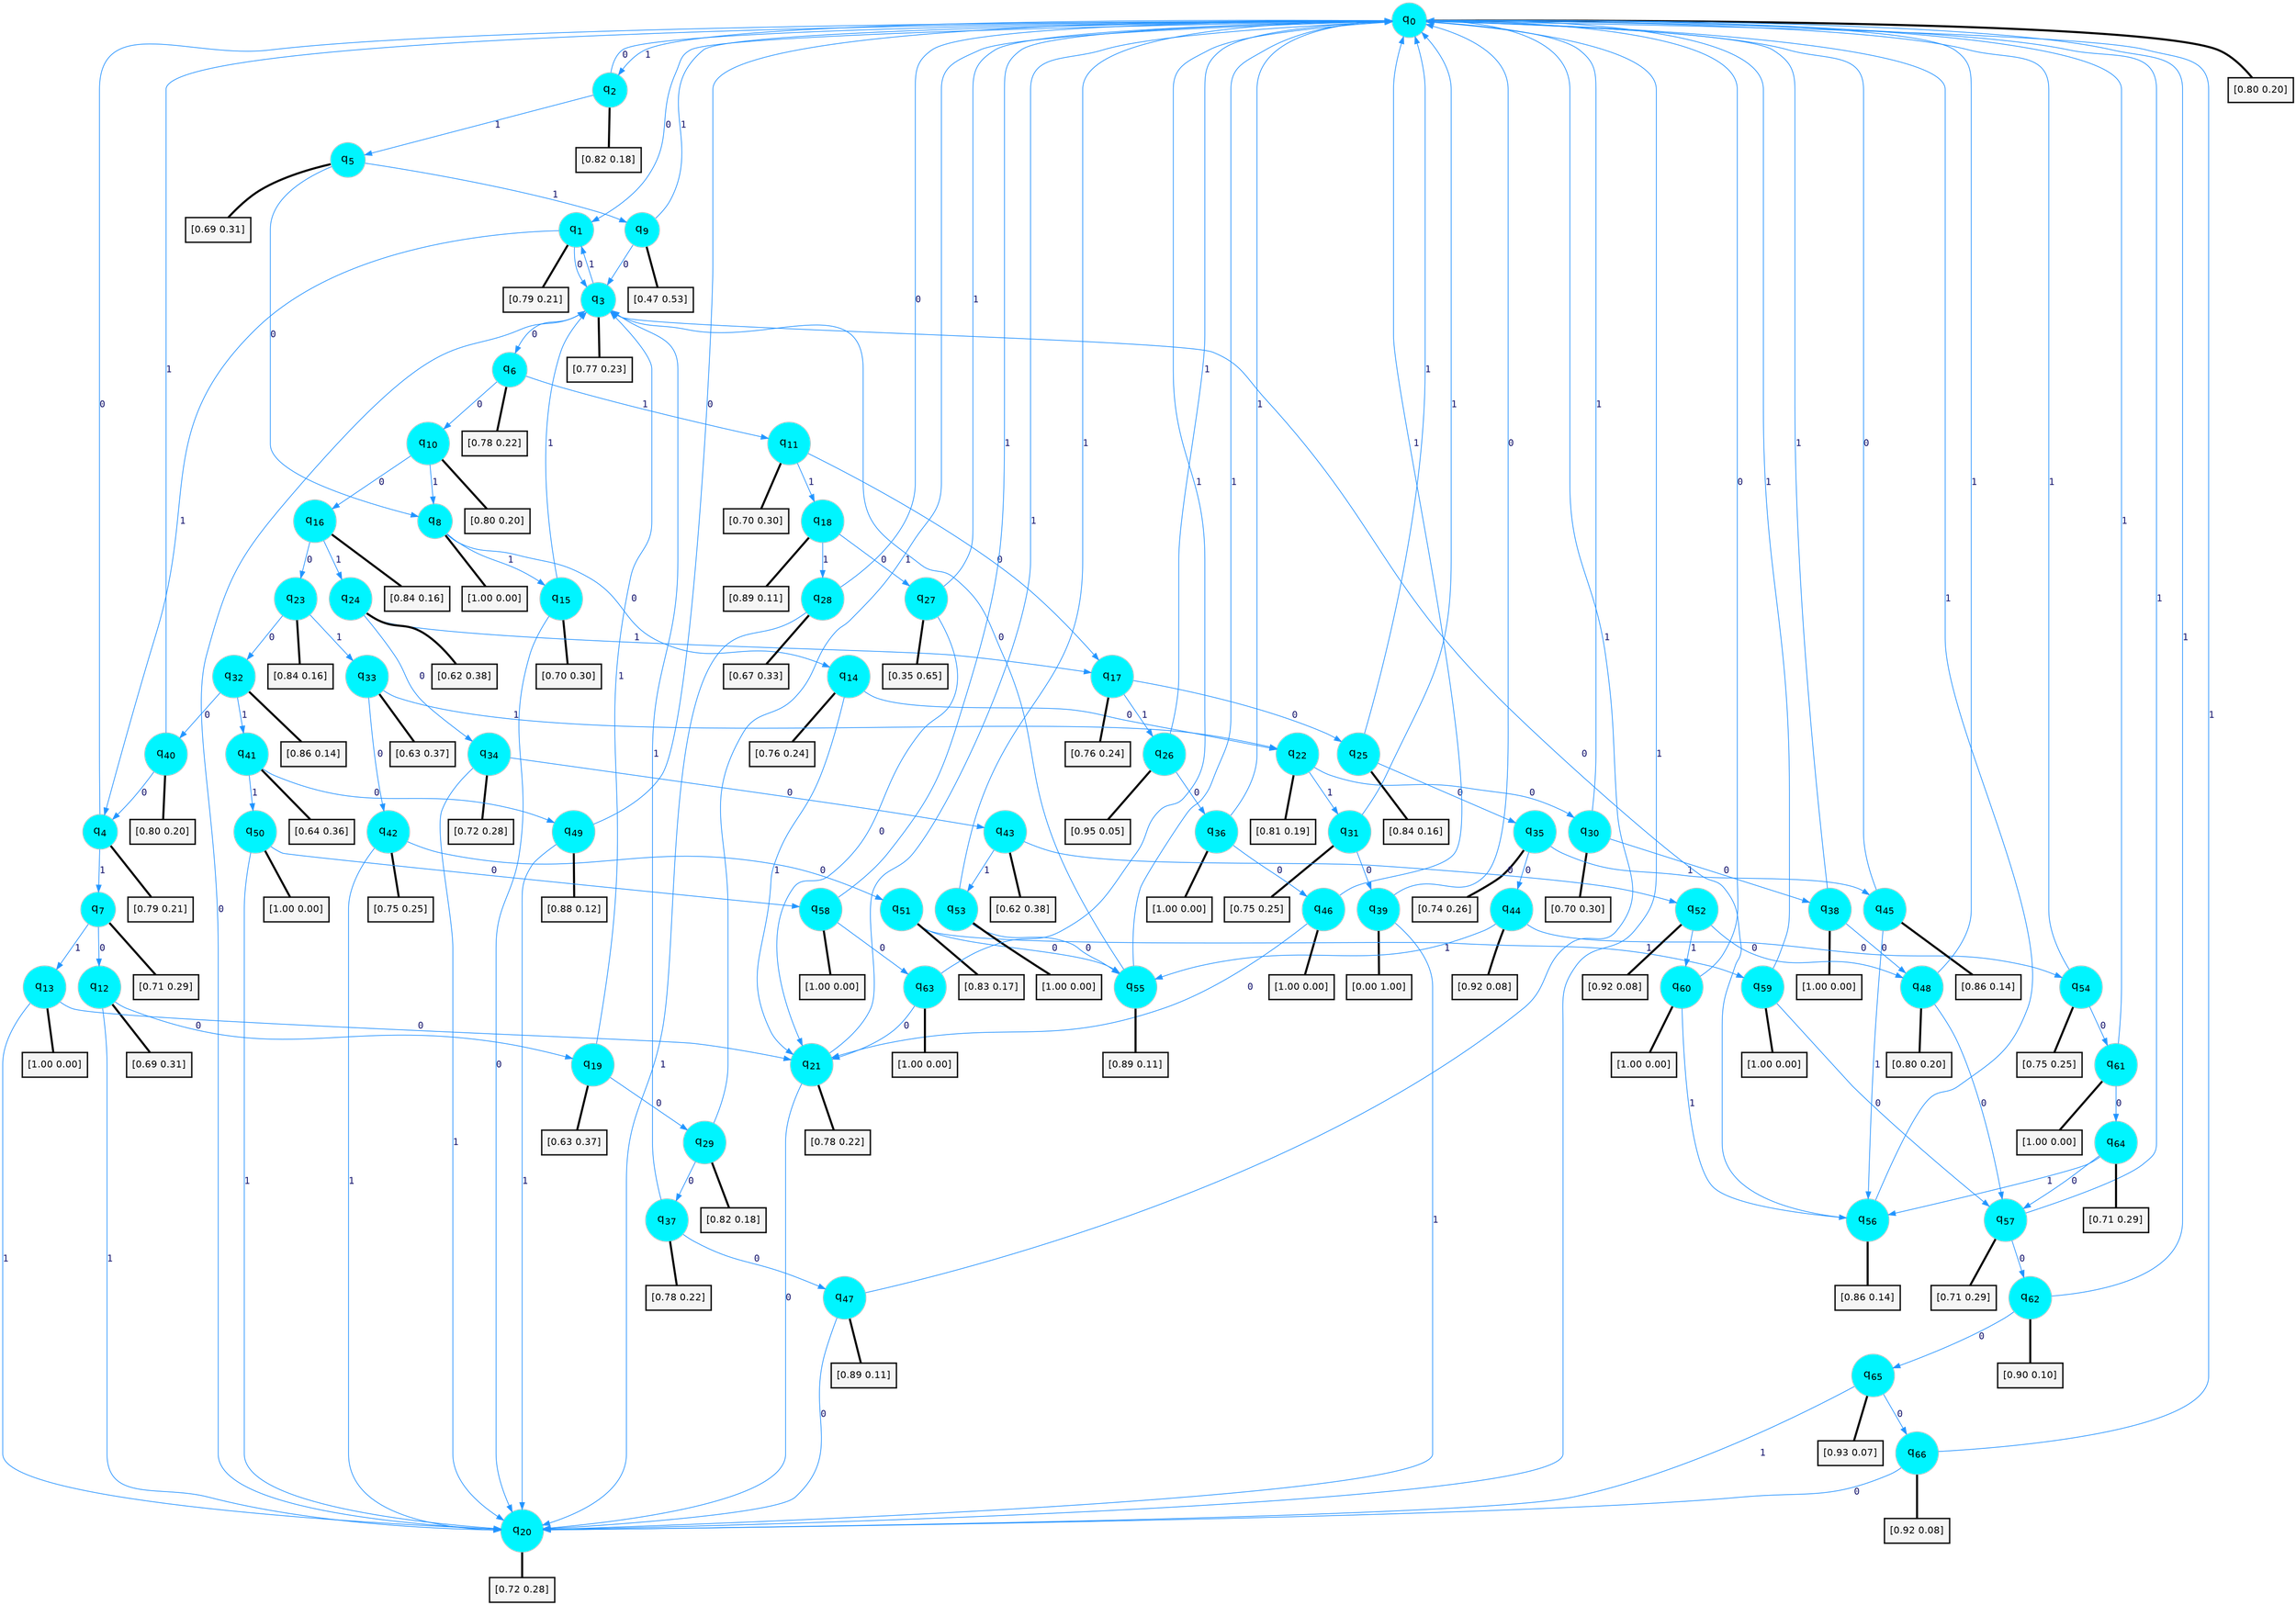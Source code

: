digraph G {
graph [
bgcolor=transparent, dpi=300, rankdir=TD, size="40,25"];
node [
color=gray, fillcolor=turquoise1, fontcolor=black, fontname=Helvetica, fontsize=16, fontweight=bold, shape=circle, style=filled];
edge [
arrowsize=1, color=dodgerblue1, fontcolor=midnightblue, fontname=courier, fontweight=bold, penwidth=1, style=solid, weight=20];
0[label=<q<SUB>0</SUB>>];
1[label=<q<SUB>1</SUB>>];
2[label=<q<SUB>2</SUB>>];
3[label=<q<SUB>3</SUB>>];
4[label=<q<SUB>4</SUB>>];
5[label=<q<SUB>5</SUB>>];
6[label=<q<SUB>6</SUB>>];
7[label=<q<SUB>7</SUB>>];
8[label=<q<SUB>8</SUB>>];
9[label=<q<SUB>9</SUB>>];
10[label=<q<SUB>10</SUB>>];
11[label=<q<SUB>11</SUB>>];
12[label=<q<SUB>12</SUB>>];
13[label=<q<SUB>13</SUB>>];
14[label=<q<SUB>14</SUB>>];
15[label=<q<SUB>15</SUB>>];
16[label=<q<SUB>16</SUB>>];
17[label=<q<SUB>17</SUB>>];
18[label=<q<SUB>18</SUB>>];
19[label=<q<SUB>19</SUB>>];
20[label=<q<SUB>20</SUB>>];
21[label=<q<SUB>21</SUB>>];
22[label=<q<SUB>22</SUB>>];
23[label=<q<SUB>23</SUB>>];
24[label=<q<SUB>24</SUB>>];
25[label=<q<SUB>25</SUB>>];
26[label=<q<SUB>26</SUB>>];
27[label=<q<SUB>27</SUB>>];
28[label=<q<SUB>28</SUB>>];
29[label=<q<SUB>29</SUB>>];
30[label=<q<SUB>30</SUB>>];
31[label=<q<SUB>31</SUB>>];
32[label=<q<SUB>32</SUB>>];
33[label=<q<SUB>33</SUB>>];
34[label=<q<SUB>34</SUB>>];
35[label=<q<SUB>35</SUB>>];
36[label=<q<SUB>36</SUB>>];
37[label=<q<SUB>37</SUB>>];
38[label=<q<SUB>38</SUB>>];
39[label=<q<SUB>39</SUB>>];
40[label=<q<SUB>40</SUB>>];
41[label=<q<SUB>41</SUB>>];
42[label=<q<SUB>42</SUB>>];
43[label=<q<SUB>43</SUB>>];
44[label=<q<SUB>44</SUB>>];
45[label=<q<SUB>45</SUB>>];
46[label=<q<SUB>46</SUB>>];
47[label=<q<SUB>47</SUB>>];
48[label=<q<SUB>48</SUB>>];
49[label=<q<SUB>49</SUB>>];
50[label=<q<SUB>50</SUB>>];
51[label=<q<SUB>51</SUB>>];
52[label=<q<SUB>52</SUB>>];
53[label=<q<SUB>53</SUB>>];
54[label=<q<SUB>54</SUB>>];
55[label=<q<SUB>55</SUB>>];
56[label=<q<SUB>56</SUB>>];
57[label=<q<SUB>57</SUB>>];
58[label=<q<SUB>58</SUB>>];
59[label=<q<SUB>59</SUB>>];
60[label=<q<SUB>60</SUB>>];
61[label=<q<SUB>61</SUB>>];
62[label=<q<SUB>62</SUB>>];
63[label=<q<SUB>63</SUB>>];
64[label=<q<SUB>64</SUB>>];
65[label=<q<SUB>65</SUB>>];
66[label=<q<SUB>66</SUB>>];
67[label="[0.80 0.20]", shape=box,fontcolor=black, fontname=Helvetica, fontsize=14, penwidth=2, fillcolor=whitesmoke,color=black];
68[label="[0.79 0.21]", shape=box,fontcolor=black, fontname=Helvetica, fontsize=14, penwidth=2, fillcolor=whitesmoke,color=black];
69[label="[0.82 0.18]", shape=box,fontcolor=black, fontname=Helvetica, fontsize=14, penwidth=2, fillcolor=whitesmoke,color=black];
70[label="[0.77 0.23]", shape=box,fontcolor=black, fontname=Helvetica, fontsize=14, penwidth=2, fillcolor=whitesmoke,color=black];
71[label="[0.79 0.21]", shape=box,fontcolor=black, fontname=Helvetica, fontsize=14, penwidth=2, fillcolor=whitesmoke,color=black];
72[label="[0.69 0.31]", shape=box,fontcolor=black, fontname=Helvetica, fontsize=14, penwidth=2, fillcolor=whitesmoke,color=black];
73[label="[0.78 0.22]", shape=box,fontcolor=black, fontname=Helvetica, fontsize=14, penwidth=2, fillcolor=whitesmoke,color=black];
74[label="[0.71 0.29]", shape=box,fontcolor=black, fontname=Helvetica, fontsize=14, penwidth=2, fillcolor=whitesmoke,color=black];
75[label="[1.00 0.00]", shape=box,fontcolor=black, fontname=Helvetica, fontsize=14, penwidth=2, fillcolor=whitesmoke,color=black];
76[label="[0.47 0.53]", shape=box,fontcolor=black, fontname=Helvetica, fontsize=14, penwidth=2, fillcolor=whitesmoke,color=black];
77[label="[0.80 0.20]", shape=box,fontcolor=black, fontname=Helvetica, fontsize=14, penwidth=2, fillcolor=whitesmoke,color=black];
78[label="[0.70 0.30]", shape=box,fontcolor=black, fontname=Helvetica, fontsize=14, penwidth=2, fillcolor=whitesmoke,color=black];
79[label="[0.69 0.31]", shape=box,fontcolor=black, fontname=Helvetica, fontsize=14, penwidth=2, fillcolor=whitesmoke,color=black];
80[label="[1.00 0.00]", shape=box,fontcolor=black, fontname=Helvetica, fontsize=14, penwidth=2, fillcolor=whitesmoke,color=black];
81[label="[0.76 0.24]", shape=box,fontcolor=black, fontname=Helvetica, fontsize=14, penwidth=2, fillcolor=whitesmoke,color=black];
82[label="[0.70 0.30]", shape=box,fontcolor=black, fontname=Helvetica, fontsize=14, penwidth=2, fillcolor=whitesmoke,color=black];
83[label="[0.84 0.16]", shape=box,fontcolor=black, fontname=Helvetica, fontsize=14, penwidth=2, fillcolor=whitesmoke,color=black];
84[label="[0.76 0.24]", shape=box,fontcolor=black, fontname=Helvetica, fontsize=14, penwidth=2, fillcolor=whitesmoke,color=black];
85[label="[0.89 0.11]", shape=box,fontcolor=black, fontname=Helvetica, fontsize=14, penwidth=2, fillcolor=whitesmoke,color=black];
86[label="[0.63 0.37]", shape=box,fontcolor=black, fontname=Helvetica, fontsize=14, penwidth=2, fillcolor=whitesmoke,color=black];
87[label="[0.72 0.28]", shape=box,fontcolor=black, fontname=Helvetica, fontsize=14, penwidth=2, fillcolor=whitesmoke,color=black];
88[label="[0.78 0.22]", shape=box,fontcolor=black, fontname=Helvetica, fontsize=14, penwidth=2, fillcolor=whitesmoke,color=black];
89[label="[0.81 0.19]", shape=box,fontcolor=black, fontname=Helvetica, fontsize=14, penwidth=2, fillcolor=whitesmoke,color=black];
90[label="[0.84 0.16]", shape=box,fontcolor=black, fontname=Helvetica, fontsize=14, penwidth=2, fillcolor=whitesmoke,color=black];
91[label="[0.62 0.38]", shape=box,fontcolor=black, fontname=Helvetica, fontsize=14, penwidth=2, fillcolor=whitesmoke,color=black];
92[label="[0.84 0.16]", shape=box,fontcolor=black, fontname=Helvetica, fontsize=14, penwidth=2, fillcolor=whitesmoke,color=black];
93[label="[0.95 0.05]", shape=box,fontcolor=black, fontname=Helvetica, fontsize=14, penwidth=2, fillcolor=whitesmoke,color=black];
94[label="[0.35 0.65]", shape=box,fontcolor=black, fontname=Helvetica, fontsize=14, penwidth=2, fillcolor=whitesmoke,color=black];
95[label="[0.67 0.33]", shape=box,fontcolor=black, fontname=Helvetica, fontsize=14, penwidth=2, fillcolor=whitesmoke,color=black];
96[label="[0.82 0.18]", shape=box,fontcolor=black, fontname=Helvetica, fontsize=14, penwidth=2, fillcolor=whitesmoke,color=black];
97[label="[0.70 0.30]", shape=box,fontcolor=black, fontname=Helvetica, fontsize=14, penwidth=2, fillcolor=whitesmoke,color=black];
98[label="[0.75 0.25]", shape=box,fontcolor=black, fontname=Helvetica, fontsize=14, penwidth=2, fillcolor=whitesmoke,color=black];
99[label="[0.86 0.14]", shape=box,fontcolor=black, fontname=Helvetica, fontsize=14, penwidth=2, fillcolor=whitesmoke,color=black];
100[label="[0.63 0.37]", shape=box,fontcolor=black, fontname=Helvetica, fontsize=14, penwidth=2, fillcolor=whitesmoke,color=black];
101[label="[0.72 0.28]", shape=box,fontcolor=black, fontname=Helvetica, fontsize=14, penwidth=2, fillcolor=whitesmoke,color=black];
102[label="[0.74 0.26]", shape=box,fontcolor=black, fontname=Helvetica, fontsize=14, penwidth=2, fillcolor=whitesmoke,color=black];
103[label="[1.00 0.00]", shape=box,fontcolor=black, fontname=Helvetica, fontsize=14, penwidth=2, fillcolor=whitesmoke,color=black];
104[label="[0.78 0.22]", shape=box,fontcolor=black, fontname=Helvetica, fontsize=14, penwidth=2, fillcolor=whitesmoke,color=black];
105[label="[1.00 0.00]", shape=box,fontcolor=black, fontname=Helvetica, fontsize=14, penwidth=2, fillcolor=whitesmoke,color=black];
106[label="[0.00 1.00]", shape=box,fontcolor=black, fontname=Helvetica, fontsize=14, penwidth=2, fillcolor=whitesmoke,color=black];
107[label="[0.80 0.20]", shape=box,fontcolor=black, fontname=Helvetica, fontsize=14, penwidth=2, fillcolor=whitesmoke,color=black];
108[label="[0.64 0.36]", shape=box,fontcolor=black, fontname=Helvetica, fontsize=14, penwidth=2, fillcolor=whitesmoke,color=black];
109[label="[0.75 0.25]", shape=box,fontcolor=black, fontname=Helvetica, fontsize=14, penwidth=2, fillcolor=whitesmoke,color=black];
110[label="[0.62 0.38]", shape=box,fontcolor=black, fontname=Helvetica, fontsize=14, penwidth=2, fillcolor=whitesmoke,color=black];
111[label="[0.92 0.08]", shape=box,fontcolor=black, fontname=Helvetica, fontsize=14, penwidth=2, fillcolor=whitesmoke,color=black];
112[label="[0.86 0.14]", shape=box,fontcolor=black, fontname=Helvetica, fontsize=14, penwidth=2, fillcolor=whitesmoke,color=black];
113[label="[1.00 0.00]", shape=box,fontcolor=black, fontname=Helvetica, fontsize=14, penwidth=2, fillcolor=whitesmoke,color=black];
114[label="[0.89 0.11]", shape=box,fontcolor=black, fontname=Helvetica, fontsize=14, penwidth=2, fillcolor=whitesmoke,color=black];
115[label="[0.80 0.20]", shape=box,fontcolor=black, fontname=Helvetica, fontsize=14, penwidth=2, fillcolor=whitesmoke,color=black];
116[label="[0.88 0.12]", shape=box,fontcolor=black, fontname=Helvetica, fontsize=14, penwidth=2, fillcolor=whitesmoke,color=black];
117[label="[1.00 0.00]", shape=box,fontcolor=black, fontname=Helvetica, fontsize=14, penwidth=2, fillcolor=whitesmoke,color=black];
118[label="[0.83 0.17]", shape=box,fontcolor=black, fontname=Helvetica, fontsize=14, penwidth=2, fillcolor=whitesmoke,color=black];
119[label="[0.92 0.08]", shape=box,fontcolor=black, fontname=Helvetica, fontsize=14, penwidth=2, fillcolor=whitesmoke,color=black];
120[label="[1.00 0.00]", shape=box,fontcolor=black, fontname=Helvetica, fontsize=14, penwidth=2, fillcolor=whitesmoke,color=black];
121[label="[0.75 0.25]", shape=box,fontcolor=black, fontname=Helvetica, fontsize=14, penwidth=2, fillcolor=whitesmoke,color=black];
122[label="[0.89 0.11]", shape=box,fontcolor=black, fontname=Helvetica, fontsize=14, penwidth=2, fillcolor=whitesmoke,color=black];
123[label="[0.86 0.14]", shape=box,fontcolor=black, fontname=Helvetica, fontsize=14, penwidth=2, fillcolor=whitesmoke,color=black];
124[label="[0.71 0.29]", shape=box,fontcolor=black, fontname=Helvetica, fontsize=14, penwidth=2, fillcolor=whitesmoke,color=black];
125[label="[1.00 0.00]", shape=box,fontcolor=black, fontname=Helvetica, fontsize=14, penwidth=2, fillcolor=whitesmoke,color=black];
126[label="[1.00 0.00]", shape=box,fontcolor=black, fontname=Helvetica, fontsize=14, penwidth=2, fillcolor=whitesmoke,color=black];
127[label="[1.00 0.00]", shape=box,fontcolor=black, fontname=Helvetica, fontsize=14, penwidth=2, fillcolor=whitesmoke,color=black];
128[label="[1.00 0.00]", shape=box,fontcolor=black, fontname=Helvetica, fontsize=14, penwidth=2, fillcolor=whitesmoke,color=black];
129[label="[0.90 0.10]", shape=box,fontcolor=black, fontname=Helvetica, fontsize=14, penwidth=2, fillcolor=whitesmoke,color=black];
130[label="[1.00 0.00]", shape=box,fontcolor=black, fontname=Helvetica, fontsize=14, penwidth=2, fillcolor=whitesmoke,color=black];
131[label="[0.71 0.29]", shape=box,fontcolor=black, fontname=Helvetica, fontsize=14, penwidth=2, fillcolor=whitesmoke,color=black];
132[label="[0.93 0.07]", shape=box,fontcolor=black, fontname=Helvetica, fontsize=14, penwidth=2, fillcolor=whitesmoke,color=black];
133[label="[0.92 0.08]", shape=box,fontcolor=black, fontname=Helvetica, fontsize=14, penwidth=2, fillcolor=whitesmoke,color=black];
0->1 [label=0];
0->2 [label=1];
0->67 [arrowhead=none, penwidth=3,color=black];
1->3 [label=0];
1->4 [label=1];
1->68 [arrowhead=none, penwidth=3,color=black];
2->0 [label=0];
2->5 [label=1];
2->69 [arrowhead=none, penwidth=3,color=black];
3->6 [label=0];
3->1 [label=1];
3->70 [arrowhead=none, penwidth=3,color=black];
4->0 [label=0];
4->7 [label=1];
4->71 [arrowhead=none, penwidth=3,color=black];
5->8 [label=0];
5->9 [label=1];
5->72 [arrowhead=none, penwidth=3,color=black];
6->10 [label=0];
6->11 [label=1];
6->73 [arrowhead=none, penwidth=3,color=black];
7->12 [label=0];
7->13 [label=1];
7->74 [arrowhead=none, penwidth=3,color=black];
8->14 [label=0];
8->15 [label=1];
8->75 [arrowhead=none, penwidth=3,color=black];
9->3 [label=0];
9->0 [label=1];
9->76 [arrowhead=none, penwidth=3,color=black];
10->16 [label=0];
10->8 [label=1];
10->77 [arrowhead=none, penwidth=3,color=black];
11->17 [label=0];
11->18 [label=1];
11->78 [arrowhead=none, penwidth=3,color=black];
12->19 [label=0];
12->20 [label=1];
12->79 [arrowhead=none, penwidth=3,color=black];
13->21 [label=0];
13->20 [label=1];
13->80 [arrowhead=none, penwidth=3,color=black];
14->22 [label=0];
14->21 [label=1];
14->81 [arrowhead=none, penwidth=3,color=black];
15->20 [label=0];
15->3 [label=1];
15->82 [arrowhead=none, penwidth=3,color=black];
16->23 [label=0];
16->24 [label=1];
16->83 [arrowhead=none, penwidth=3,color=black];
17->25 [label=0];
17->26 [label=1];
17->84 [arrowhead=none, penwidth=3,color=black];
18->27 [label=0];
18->28 [label=1];
18->85 [arrowhead=none, penwidth=3,color=black];
19->29 [label=0];
19->3 [label=1];
19->86 [arrowhead=none, penwidth=3,color=black];
20->3 [label=0];
20->0 [label=1];
20->87 [arrowhead=none, penwidth=3,color=black];
21->20 [label=0];
21->0 [label=1];
21->88 [arrowhead=none, penwidth=3,color=black];
22->30 [label=0];
22->31 [label=1];
22->89 [arrowhead=none, penwidth=3,color=black];
23->32 [label=0];
23->33 [label=1];
23->90 [arrowhead=none, penwidth=3,color=black];
24->34 [label=0];
24->17 [label=1];
24->91 [arrowhead=none, penwidth=3,color=black];
25->35 [label=0];
25->0 [label=1];
25->92 [arrowhead=none, penwidth=3,color=black];
26->36 [label=0];
26->0 [label=1];
26->93 [arrowhead=none, penwidth=3,color=black];
27->21 [label=0];
27->0 [label=1];
27->94 [arrowhead=none, penwidth=3,color=black];
28->0 [label=0];
28->20 [label=1];
28->95 [arrowhead=none, penwidth=3,color=black];
29->37 [label=0];
29->0 [label=1];
29->96 [arrowhead=none, penwidth=3,color=black];
30->38 [label=0];
30->0 [label=1];
30->97 [arrowhead=none, penwidth=3,color=black];
31->39 [label=0];
31->0 [label=1];
31->98 [arrowhead=none, penwidth=3,color=black];
32->40 [label=0];
32->41 [label=1];
32->99 [arrowhead=none, penwidth=3,color=black];
33->42 [label=0];
33->22 [label=1];
33->100 [arrowhead=none, penwidth=3,color=black];
34->43 [label=0];
34->20 [label=1];
34->101 [arrowhead=none, penwidth=3,color=black];
35->44 [label=0];
35->45 [label=1];
35->102 [arrowhead=none, penwidth=3,color=black];
36->46 [label=0];
36->0 [label=1];
36->103 [arrowhead=none, penwidth=3,color=black];
37->47 [label=0];
37->3 [label=1];
37->104 [arrowhead=none, penwidth=3,color=black];
38->48 [label=0];
38->0 [label=1];
38->105 [arrowhead=none, penwidth=3,color=black];
39->0 [label=0];
39->20 [label=1];
39->106 [arrowhead=none, penwidth=3,color=black];
40->4 [label=0];
40->0 [label=1];
40->107 [arrowhead=none, penwidth=3,color=black];
41->49 [label=0];
41->50 [label=1];
41->108 [arrowhead=none, penwidth=3,color=black];
42->51 [label=0];
42->20 [label=1];
42->109 [arrowhead=none, penwidth=3,color=black];
43->52 [label=0];
43->53 [label=1];
43->110 [arrowhead=none, penwidth=3,color=black];
44->54 [label=0];
44->55 [label=1];
44->111 [arrowhead=none, penwidth=3,color=black];
45->0 [label=0];
45->56 [label=1];
45->112 [arrowhead=none, penwidth=3,color=black];
46->21 [label=0];
46->0 [label=1];
46->113 [arrowhead=none, penwidth=3,color=black];
47->20 [label=0];
47->0 [label=1];
47->114 [arrowhead=none, penwidth=3,color=black];
48->57 [label=0];
48->0 [label=1];
48->115 [arrowhead=none, penwidth=3,color=black];
49->0 [label=0];
49->20 [label=1];
49->116 [arrowhead=none, penwidth=3,color=black];
50->58 [label=0];
50->20 [label=1];
50->117 [arrowhead=none, penwidth=3,color=black];
51->55 [label=0];
51->59 [label=1];
51->118 [arrowhead=none, penwidth=3,color=black];
52->48 [label=0];
52->60 [label=1];
52->119 [arrowhead=none, penwidth=3,color=black];
53->55 [label=0];
53->0 [label=1];
53->120 [arrowhead=none, penwidth=3,color=black];
54->61 [label=0];
54->0 [label=1];
54->121 [arrowhead=none, penwidth=3,color=black];
55->3 [label=0];
55->0 [label=1];
55->122 [arrowhead=none, penwidth=3,color=black];
56->3 [label=0];
56->0 [label=1];
56->123 [arrowhead=none, penwidth=3,color=black];
57->62 [label=0];
57->0 [label=1];
57->124 [arrowhead=none, penwidth=3,color=black];
58->63 [label=0];
58->0 [label=1];
58->125 [arrowhead=none, penwidth=3,color=black];
59->57 [label=0];
59->0 [label=1];
59->126 [arrowhead=none, penwidth=3,color=black];
60->0 [label=0];
60->56 [label=1];
60->127 [arrowhead=none, penwidth=3,color=black];
61->64 [label=0];
61->0 [label=1];
61->128 [arrowhead=none, penwidth=3,color=black];
62->65 [label=0];
62->0 [label=1];
62->129 [arrowhead=none, penwidth=3,color=black];
63->21 [label=0];
63->0 [label=1];
63->130 [arrowhead=none, penwidth=3,color=black];
64->57 [label=0];
64->56 [label=1];
64->131 [arrowhead=none, penwidth=3,color=black];
65->66 [label=0];
65->20 [label=1];
65->132 [arrowhead=none, penwidth=3,color=black];
66->20 [label=0];
66->0 [label=1];
66->133 [arrowhead=none, penwidth=3,color=black];
}
